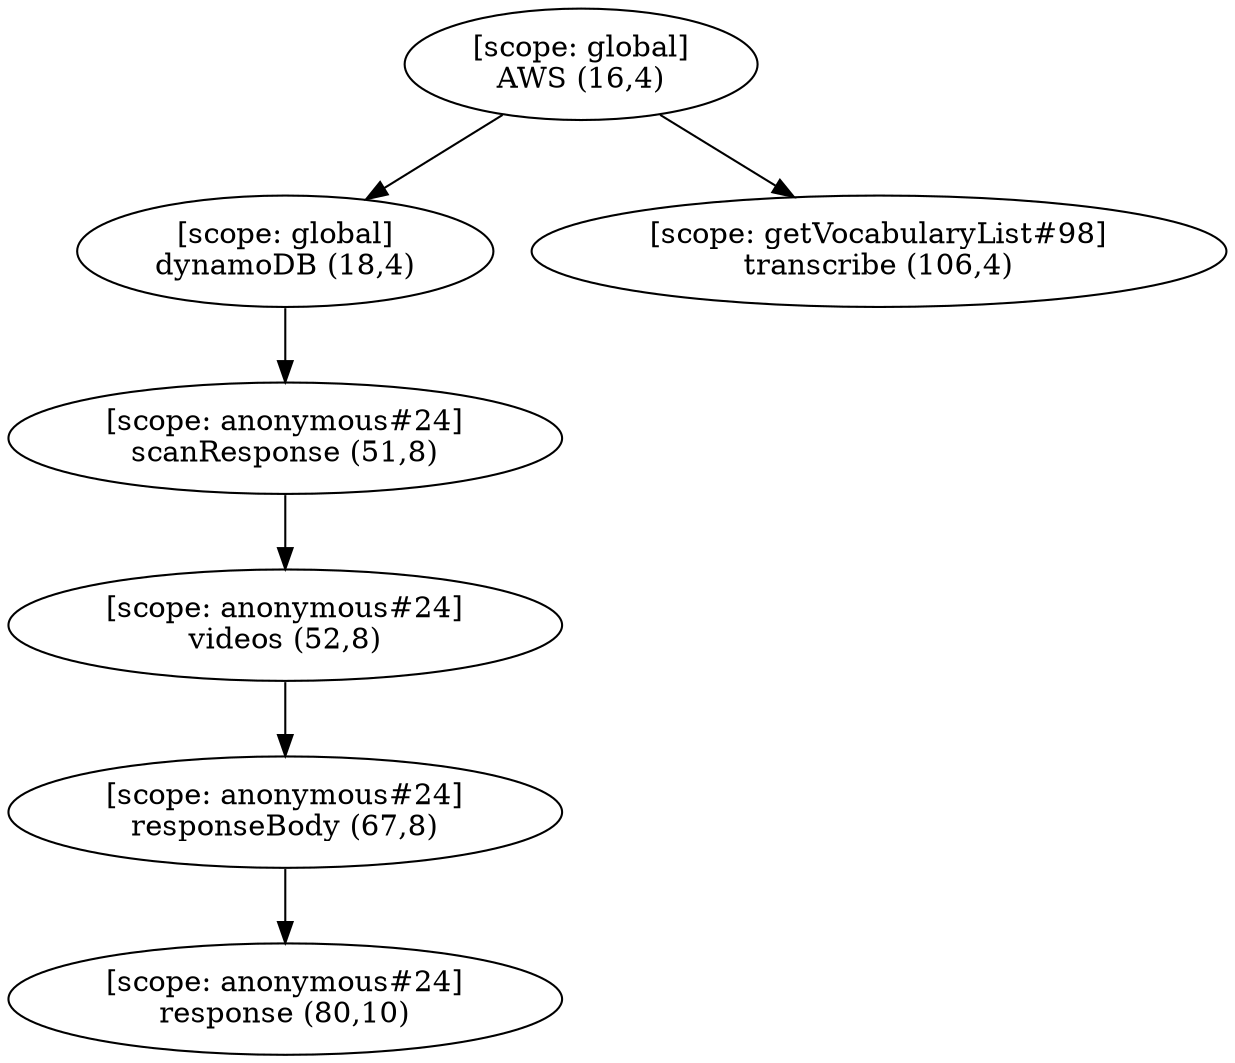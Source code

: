 digraph G {
  graph [ rankdir =TB ];
subgraph global {
  graph [ label = "Scope [global]" ];
  "[scope: global]
AWS (16,4)";
  "[scope: global]
dynamoDB (18,4)";
}

subgraph anonymous_24 {
  graph [ label = "Scope [anonymous_24]" ];
  "[scope: anonymous#24]
scanResponse (51,8)";
  "[scope: anonymous#24]
videos (52,8)";
  "[scope: anonymous#24]
responseBody (67,8)";
  "[scope: anonymous#24]
response (80,10)";
}

subgraph getVocabularyList_98 {
  graph [ label = "Scope [getVocabularyList_98]" ];
  "[scope: getVocabularyList#98]
transcribe (106,4)";
}

  "[scope: global]
AWS (16,4)" -> "[scope: global]
dynamoDB (18,4)";
  "[scope: global]
dynamoDB (18,4)" -> "[scope: anonymous#24]
scanResponse (51,8)";
  "[scope: anonymous#24]
scanResponse (51,8)" -> "[scope: anonymous#24]
videos (52,8)";
  "[scope: anonymous#24]
videos (52,8)" -> "[scope: anonymous#24]
responseBody (67,8)";
  "[scope: anonymous#24]
responseBody (67,8)" -> "[scope: anonymous#24]
response (80,10)";
  "[scope: global]
AWS (16,4)" -> "[scope: getVocabularyList#98]
transcribe (106,4)";
}
